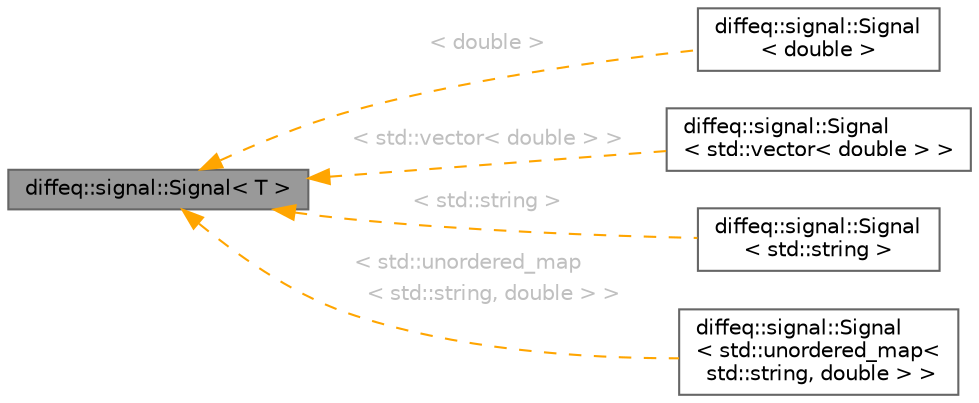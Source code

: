 digraph "diffeq::signal::Signal&lt; T &gt;"
{
 // LATEX_PDF_SIZE
  bgcolor="transparent";
  edge [fontname=Helvetica,fontsize=10,labelfontname=Helvetica,labelfontsize=10];
  node [fontname=Helvetica,fontsize=10,shape=box,height=0.2,width=0.4];
  rankdir="LR";
  Node1 [id="Node000001",label="diffeq::signal::Signal\< T \>",height=0.2,width=0.4,color="gray40", fillcolor="grey60", style="filled", fontcolor="black",tooltip="Generic signal data structure."];
  Node1 -> Node2 [id="edge1_Node000001_Node000002",dir="back",color="orange",style="dashed",tooltip=" ",label=<<TABLE CELLBORDER="0" BORDER="0"><TR><TD VALIGN="top" ALIGN="LEFT" CELLPADDING="1" CELLSPACING="0">&lt; double &gt;</TD></TR>
</TABLE>> ,fontcolor="grey" ];
  Node2 [id="Node000002",label="diffeq::signal::Signal\l\< double \>",height=0.2,width=0.4,color="gray40", fillcolor="white", style="filled",URL="$structdiffeq_1_1signal_1_1_signal.html",tooltip=" "];
  Node1 -> Node3 [id="edge2_Node000001_Node000003",dir="back",color="orange",style="dashed",tooltip=" ",label=<<TABLE CELLBORDER="0" BORDER="0"><TR><TD VALIGN="top" ALIGN="LEFT" CELLPADDING="1" CELLSPACING="0">&lt; std::vector&lt; double &gt; &gt;</TD></TR>
</TABLE>> ,fontcolor="grey" ];
  Node3 [id="Node000003",label="diffeq::signal::Signal\l\< std::vector\< double \> \>",height=0.2,width=0.4,color="gray40", fillcolor="white", style="filled",URL="$structdiffeq_1_1signal_1_1_signal.html",tooltip=" "];
  Node1 -> Node4 [id="edge3_Node000001_Node000004",dir="back",color="orange",style="dashed",tooltip=" ",label=<<TABLE CELLBORDER="0" BORDER="0"><TR><TD VALIGN="top" ALIGN="LEFT" CELLPADDING="1" CELLSPACING="0">&lt; std::string &gt;</TD></TR>
</TABLE>> ,fontcolor="grey" ];
  Node4 [id="Node000004",label="diffeq::signal::Signal\l\< std::string \>",height=0.2,width=0.4,color="gray40", fillcolor="white", style="filled",URL="$structdiffeq_1_1signal_1_1_signal.html",tooltip=" "];
  Node1 -> Node5 [id="edge4_Node000001_Node000005",dir="back",color="orange",style="dashed",tooltip=" ",label=<<TABLE CELLBORDER="0" BORDER="0"><TR><TD VALIGN="top" ALIGN="LEFT" CELLPADDING="1" CELLSPACING="0">&lt; std::unordered_map</TD></TR>
<TR><TD VALIGN="top" ALIGN="LEFT" CELLPADDING="1" CELLSPACING="0">&nbsp;&nbsp;&lt; std::string, double &gt; &gt;</TD></TR>
</TABLE>> ,fontcolor="grey" ];
  Node5 [id="Node000005",label="diffeq::signal::Signal\l\< std::unordered_map\<\l std::string, double \> \>",height=0.2,width=0.4,color="gray40", fillcolor="white", style="filled",URL="$structdiffeq_1_1signal_1_1_signal.html",tooltip=" "];
}
